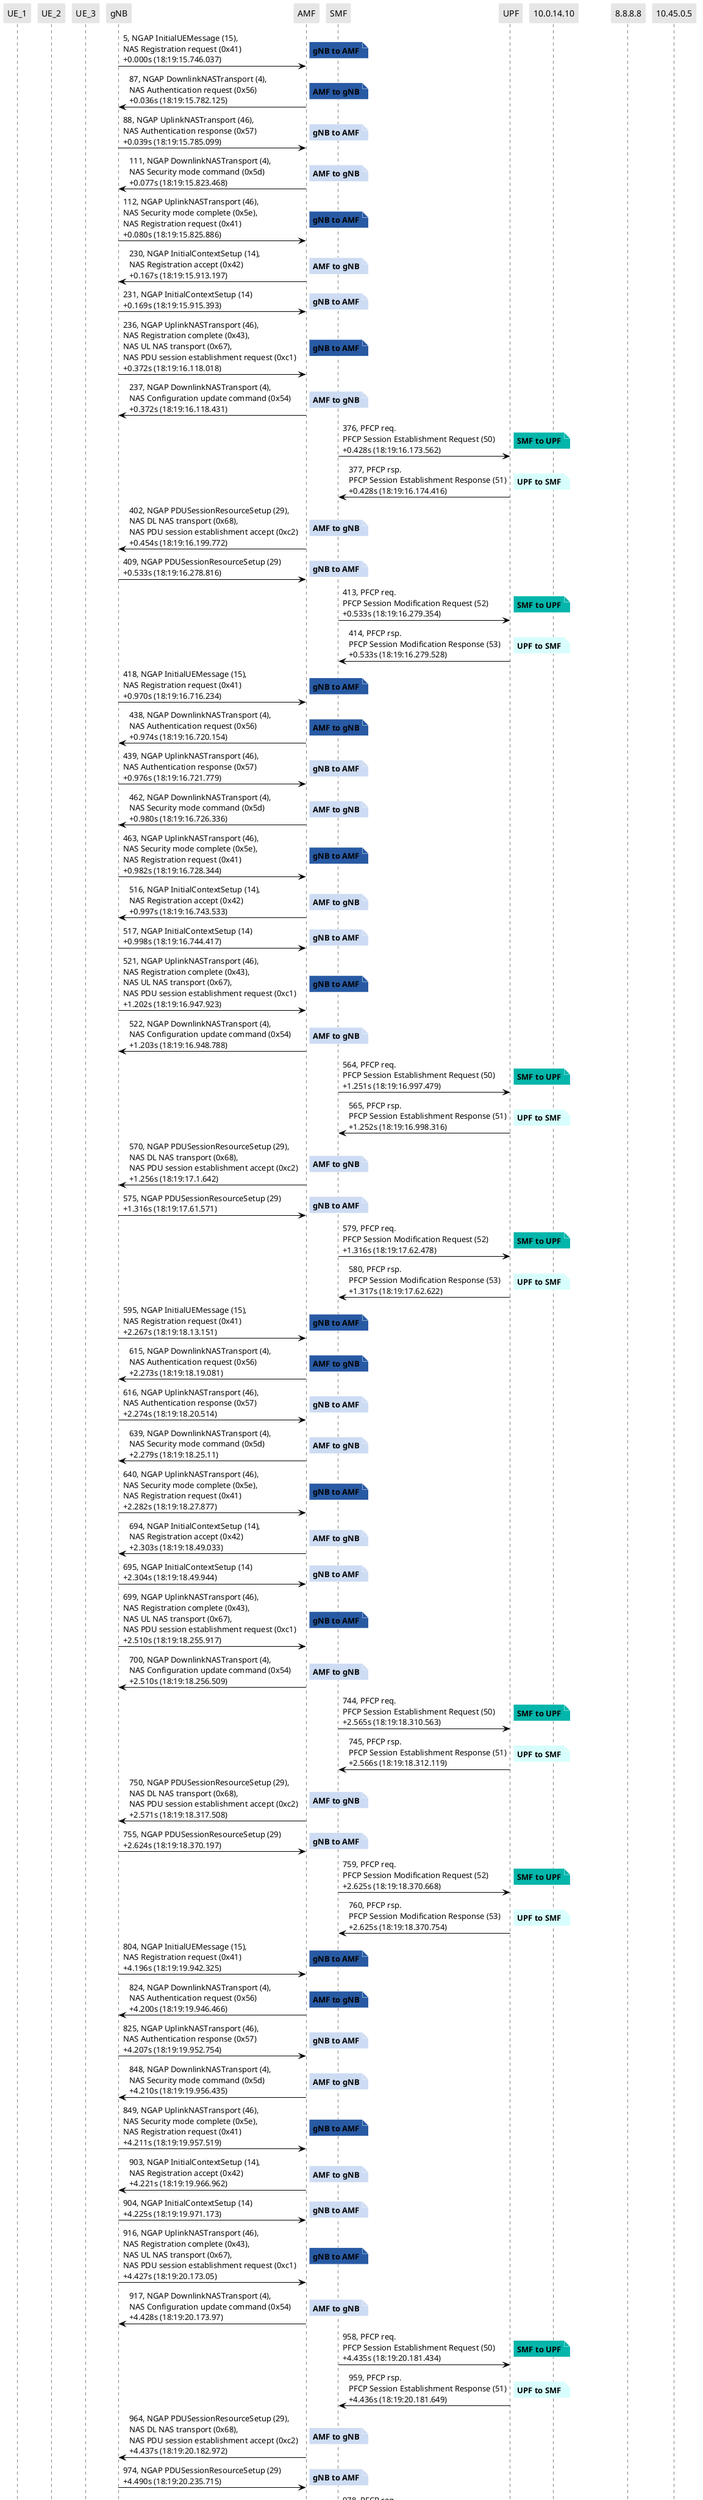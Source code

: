 @startuml
skinparam shadowing false
skinparam NoteBorderColor white
skinparam sequence {
    ArrowColor black
    LifeLineBorderColor black
    LifeLineBackgroundColor black
    ParticipantBorderColor white
    ParticipantBackgroundColor #e6e6e6
}
participant "UE_1"
participant "UE_2"
participant "UE_3"
participant "gNB"
participant "AMF"
participant "SMF"
participant "UPF"
participant "10.0.14.10"
participant "8.8.8.8"
participant "10.45.0.5"

"gNB" -> "AMF": 5, NGAP InitialUEMessage (15),\nNAS Registration request (0x41)\n+0.000s (18:19:15.746.037)

note right #285AA4
**gNB to AMF**
end note

"AMF" -> "gNB": 87, NGAP DownlinkNASTransport (4),\nNAS Authentication request (0x56)\n+0.036s (18:19:15.782.125)

note right #285AA4
**AMF to gNB**
end note

"gNB" -> "AMF": 88, NGAP UplinkNASTransport (46),\nNAS Authentication response (0x57)\n+0.039s (18:19:15.785.099)

note right #CDDCF3
**gNB to AMF**
end note

"AMF" -> "gNB": 111, NGAP DownlinkNASTransport (4),\nNAS Security mode command (0x5d)\n+0.077s (18:19:15.823.468)

note right #CDDCF3
**AMF to gNB**
end note

"gNB" -> "AMF": 112, NGAP UplinkNASTransport (46),\nNAS Security mode complete (0x5e),\nNAS Registration request (0x41)\n+0.080s (18:19:15.825.886)

note right #285AA4
**gNB to AMF**
end note

"AMF" -> "gNB": 230, NGAP InitialContextSetup (14),\nNAS Registration accept (0x42)\n+0.167s (18:19:15.913.197)

note right #CDDCF3
**AMF to gNB**
end note

"gNB" -> "AMF": 231, NGAP InitialContextSetup (14)\n+0.169s (18:19:15.915.393)

note right #CDDCF3
**gNB to AMF**
end note

"gNB" -> "AMF": 236, NGAP UplinkNASTransport (46),\nNAS Registration complete (0x43),\nNAS UL NAS transport (0x67),\nNAS PDU session establishment request (0xc1)\n+0.372s (18:19:16.118.018)

note right #285AA4
**gNB to AMF**
end note

"AMF" -> "gNB": 237, NGAP DownlinkNASTransport (4),\nNAS Configuration update command (0x54)\n+0.372s (18:19:16.118.431)

note right #CDDCF3
**AMF to gNB**
end note

"SMF" -> "UPF": 376, PFCP req.\nPFCP Session Establishment Request (50)\n+0.428s (18:19:16.173.562)

note right #03B5AA
**SMF to UPF**
end note

"UPF" -> "SMF": 377, PFCP rsp.\nPFCP Session Establishment Response (51)\n+0.428s (18:19:16.174.416)

note right #D7FEFC
**UPF to SMF**
end note

"AMF" -> "gNB": 402, NGAP PDUSessionResourceSetup (29),\nNAS DL NAS transport (0x68),\nNAS PDU session establishment accept (0xc2)\n+0.454s (18:19:16.199.772)

note right #CDDCF3
**AMF to gNB**
end note

"gNB" -> "AMF": 409, NGAP PDUSessionResourceSetup (29)\n+0.533s (18:19:16.278.816)

note right #CDDCF3
**gNB to AMF**
end note

"SMF" -> "UPF": 413, PFCP req.\nPFCP Session Modification Request (52)\n+0.533s (18:19:16.279.354)

note right #03B5AA
**SMF to UPF**
end note

"UPF" -> "SMF": 414, PFCP rsp.\nPFCP Session Modification Response (53)\n+0.533s (18:19:16.279.528)

note right #D7FEFC
**UPF to SMF**
end note

"gNB" -> "AMF": 418, NGAP InitialUEMessage (15),\nNAS Registration request (0x41)\n+0.970s (18:19:16.716.234)

note right #285AA4
**gNB to AMF**
end note

"AMF" -> "gNB": 438, NGAP DownlinkNASTransport (4),\nNAS Authentication request (0x56)\n+0.974s (18:19:16.720.154)

note right #285AA4
**AMF to gNB**
end note

"gNB" -> "AMF": 439, NGAP UplinkNASTransport (46),\nNAS Authentication response (0x57)\n+0.976s (18:19:16.721.779)

note right #CDDCF3
**gNB to AMF**
end note

"AMF" -> "gNB": 462, NGAP DownlinkNASTransport (4),\nNAS Security mode command (0x5d)\n+0.980s (18:19:16.726.336)

note right #CDDCF3
**AMF to gNB**
end note

"gNB" -> "AMF": 463, NGAP UplinkNASTransport (46),\nNAS Security mode complete (0x5e),\nNAS Registration request (0x41)\n+0.982s (18:19:16.728.344)

note right #285AA4
**gNB to AMF**
end note

"AMF" -> "gNB": 516, NGAP InitialContextSetup (14),\nNAS Registration accept (0x42)\n+0.997s (18:19:16.743.533)

note right #CDDCF3
**AMF to gNB**
end note

"gNB" -> "AMF": 517, NGAP InitialContextSetup (14)\n+0.998s (18:19:16.744.417)

note right #CDDCF3
**gNB to AMF**
end note

"gNB" -> "AMF": 521, NGAP UplinkNASTransport (46),\nNAS Registration complete (0x43),\nNAS UL NAS transport (0x67),\nNAS PDU session establishment request (0xc1)\n+1.202s (18:19:16.947.923)

note right #285AA4
**gNB to AMF**
end note

"AMF" -> "gNB": 522, NGAP DownlinkNASTransport (4),\nNAS Configuration update command (0x54)\n+1.203s (18:19:16.948.788)

note right #CDDCF3
**AMF to gNB**
end note

"SMF" -> "UPF": 564, PFCP req.\nPFCP Session Establishment Request (50)\n+1.251s (18:19:16.997.479)

note right #03B5AA
**SMF to UPF**
end note

"UPF" -> "SMF": 565, PFCP rsp.\nPFCP Session Establishment Response (51)\n+1.252s (18:19:16.998.316)

note right #D7FEFC
**UPF to SMF**
end note

"AMF" -> "gNB": 570, NGAP PDUSessionResourceSetup (29),\nNAS DL NAS transport (0x68),\nNAS PDU session establishment accept (0xc2)\n+1.256s (18:19:17.1.642)

note right #CDDCF3
**AMF to gNB**
end note

"gNB" -> "AMF": 575, NGAP PDUSessionResourceSetup (29)\n+1.316s (18:19:17.61.571)

note right #CDDCF3
**gNB to AMF**
end note

"SMF" -> "UPF": 579, PFCP req.\nPFCP Session Modification Request (52)\n+1.316s (18:19:17.62.478)

note right #03B5AA
**SMF to UPF**
end note

"UPF" -> "SMF": 580, PFCP rsp.\nPFCP Session Modification Response (53)\n+1.317s (18:19:17.62.622)

note right #D7FEFC
**UPF to SMF**
end note

"gNB" -> "AMF": 595, NGAP InitialUEMessage (15),\nNAS Registration request (0x41)\n+2.267s (18:19:18.13.151)

note right #285AA4
**gNB to AMF**
end note

"AMF" -> "gNB": 615, NGAP DownlinkNASTransport (4),\nNAS Authentication request (0x56)\n+2.273s (18:19:18.19.081)

note right #285AA4
**AMF to gNB**
end note

"gNB" -> "AMF": 616, NGAP UplinkNASTransport (46),\nNAS Authentication response (0x57)\n+2.274s (18:19:18.20.514)

note right #CDDCF3
**gNB to AMF**
end note

"AMF" -> "gNB": 639, NGAP DownlinkNASTransport (4),\nNAS Security mode command (0x5d)\n+2.279s (18:19:18.25.11)

note right #CDDCF3
**AMF to gNB**
end note

"gNB" -> "AMF": 640, NGAP UplinkNASTransport (46),\nNAS Security mode complete (0x5e),\nNAS Registration request (0x41)\n+2.282s (18:19:18.27.877)

note right #285AA4
**gNB to AMF**
end note

"AMF" -> "gNB": 694, NGAP InitialContextSetup (14),\nNAS Registration accept (0x42)\n+2.303s (18:19:18.49.033)

note right #CDDCF3
**AMF to gNB**
end note

"gNB" -> "AMF": 695, NGAP InitialContextSetup (14)\n+2.304s (18:19:18.49.944)

note right #CDDCF3
**gNB to AMF**
end note

"gNB" -> "AMF": 699, NGAP UplinkNASTransport (46),\nNAS Registration complete (0x43),\nNAS UL NAS transport (0x67),\nNAS PDU session establishment request (0xc1)\n+2.510s (18:19:18.255.917)

note right #285AA4
**gNB to AMF**
end note

"AMF" -> "gNB": 700, NGAP DownlinkNASTransport (4),\nNAS Configuration update command (0x54)\n+2.510s (18:19:18.256.509)

note right #CDDCF3
**AMF to gNB**
end note

"SMF" -> "UPF": 744, PFCP req.\nPFCP Session Establishment Request (50)\n+2.565s (18:19:18.310.563)

note right #03B5AA
**SMF to UPF**
end note

"UPF" -> "SMF": 745, PFCP rsp.\nPFCP Session Establishment Response (51)\n+2.566s (18:19:18.312.119)

note right #D7FEFC
**UPF to SMF**
end note

"AMF" -> "gNB": 750, NGAP PDUSessionResourceSetup (29),\nNAS DL NAS transport (0x68),\nNAS PDU session establishment accept (0xc2)\n+2.571s (18:19:18.317.508)

note right #CDDCF3
**AMF to gNB**
end note

"gNB" -> "AMF": 755, NGAP PDUSessionResourceSetup (29)\n+2.624s (18:19:18.370.197)

note right #CDDCF3
**gNB to AMF**
end note

"SMF" -> "UPF": 759, PFCP req.\nPFCP Session Modification Request (52)\n+2.625s (18:19:18.370.668)

note right #03B5AA
**SMF to UPF**
end note

"UPF" -> "SMF": 760, PFCP rsp.\nPFCP Session Modification Response (53)\n+2.625s (18:19:18.370.754)

note right #D7FEFC
**UPF to SMF**
end note

"gNB" -> "AMF": 804, NGAP InitialUEMessage (15),\nNAS Registration request (0x41)\n+4.196s (18:19:19.942.325)

note right #285AA4
**gNB to AMF**
end note

"AMF" -> "gNB": 824, NGAP DownlinkNASTransport (4),\nNAS Authentication request (0x56)\n+4.200s (18:19:19.946.466)

note right #285AA4
**AMF to gNB**
end note

"gNB" -> "AMF": 825, NGAP UplinkNASTransport (46),\nNAS Authentication response (0x57)\n+4.207s (18:19:19.952.754)

note right #CDDCF3
**gNB to AMF**
end note

"AMF" -> "gNB": 848, NGAP DownlinkNASTransport (4),\nNAS Security mode command (0x5d)\n+4.210s (18:19:19.956.435)

note right #CDDCF3
**AMF to gNB**
end note

"gNB" -> "AMF": 849, NGAP UplinkNASTransport (46),\nNAS Security mode complete (0x5e),\nNAS Registration request (0x41)\n+4.211s (18:19:19.957.519)

note right #285AA4
**gNB to AMF**
end note

"AMF" -> "gNB": 903, NGAP InitialContextSetup (14),\nNAS Registration accept (0x42)\n+4.221s (18:19:19.966.962)

note right #CDDCF3
**AMF to gNB**
end note

"gNB" -> "AMF": 904, NGAP InitialContextSetup (14)\n+4.225s (18:19:19.971.173)

note right #CDDCF3
**gNB to AMF**
end note

"gNB" -> "AMF": 916, NGAP UplinkNASTransport (46),\nNAS Registration complete (0x43),\nNAS UL NAS transport (0x67),\nNAS PDU session establishment request (0xc1)\n+4.427s (18:19:20.173.05)

note right #285AA4
**gNB to AMF**
end note

"AMF" -> "gNB": 917, NGAP DownlinkNASTransport (4),\nNAS Configuration update command (0x54)\n+4.428s (18:19:20.173.97)

note right #CDDCF3
**AMF to gNB**
end note

"SMF" -> "UPF": 958, PFCP req.\nPFCP Session Establishment Request (50)\n+4.435s (18:19:20.181.434)

note right #03B5AA
**SMF to UPF**
end note

"UPF" -> "SMF": 959, PFCP rsp.\nPFCP Session Establishment Response (51)\n+4.436s (18:19:20.181.649)

note right #D7FEFC
**UPF to SMF**
end note

"AMF" -> "gNB": 964, NGAP PDUSessionResourceSetup (29),\nNAS DL NAS transport (0x68),\nNAS PDU session establishment accept (0xc2)\n+4.437s (18:19:20.182.972)

note right #CDDCF3
**AMF to gNB**
end note

"gNB" -> "AMF": 974, NGAP PDUSessionResourceSetup (29)\n+4.490s (18:19:20.235.715)

note right #CDDCF3
**gNB to AMF**
end note

"SMF" -> "UPF": 978, PFCP req.\nPFCP Session Modification Request (52)\n+4.491s (18:19:20.237.163)

note right #03B5AA
**SMF to UPF**
end note

"UPF" -> "SMF": 979, PFCP rsp.\nPFCP Session Modification Response (53)\n+4.491s (18:19:20.237.339)

note right #D7FEFC
**UPF to SMF**
end note

"gNB" -> "UPF": 1015, GTP<ICMP> ping req.\n+6.797s (18:19:22.542.668)

note right #5C8001
**gNB to UPF**
end note

"UE_1" -> "8.8.8.8": 1016, ICMP ping req.\n+6.797s (18:19:22.542.773)

note right #5C8001
**UE_1 to 8.8.8.8**
end note

"UPF" -> "8.8.8.8": 1017, ICMP ping req.\n+6.797s (18:19:22.542.795)

note right #5C8001
**UPF to 8.8.8.8**
end note

"8.8.8.8" -> "UPF": 1018, ICMP ping rsp.\n+6.825s (18:19:22.570.891)

note right #EDFEC2
**8.8.8.8 to UPF**
end note

"8.8.8.8" -> "UE_1": 1019, ICMP ping rsp.\n+6.825s (18:19:22.570.935)

note right #EDFEC2
**8.8.8.8 to UE_1**
end note

"UPF" -> "gNB": 1020, GTP<ICMP> ping rsp.\n+6.825s (18:19:22.571.069)

note right #EDFEC2
**UPF to gNB**
end note

"gNB" -> "UPF": 1050, GTP<ICMP> ping req.\n+7.798s (18:19:23.543.975)

note right #5C8001
**gNB to UPF**
end note

"UE_1" -> "8.8.8.8": 1051, ICMP ping req.\n+7.799s (18:19:23.544.596)

note right #5C8001
**UE_1 to 8.8.8.8**
end note

"UPF" -> "8.8.8.8": 1052, ICMP ping req.\n+7.799s (18:19:23.544.623)

note right #5C8001
**UPF to 8.8.8.8**
end note

"8.8.8.8" -> "UPF": 1053, ICMP ping rsp.\n+7.848s (18:19:23.594.029)

note right #EDFEC2
**8.8.8.8 to UPF**
end note

"8.8.8.8" -> "UE_1": 1054, ICMP ping rsp.\n+7.848s (18:19:23.594.108)

note right #EDFEC2
**8.8.8.8 to UE_1**
end note

"UPF" -> "gNB": 1055, GTP<ICMP> ping rsp.\n+7.848s (18:19:23.594.489)

note right #EDFEC2
**UPF to gNB**
end note

"gNB" -> "UPF": 1056, GTP<ICMP> ping req.\n+8.799s (18:19:24.545.096)

note right #5C8001
**gNB to UPF**
end note

"UE_1" -> "8.8.8.8": 1057, ICMP ping req.\n+8.799s (18:19:24.545.189)

note right #5C8001
**UE_1 to 8.8.8.8**
end note

"UPF" -> "8.8.8.8": 1058, ICMP ping req.\n+8.799s (18:19:24.545.204)

note right #5C8001
**UPF to 8.8.8.8**
end note

"8.8.8.8" -> "UPF": 1059, ICMP ping rsp.\n+8.822s (18:19:24.568.102)

note right #EDFEC2
**8.8.8.8 to UPF**
end note

"8.8.8.8" -> "UE_1": 1060, ICMP ping rsp.\n+8.822s (18:19:24.568.131)

note right #EDFEC2
**8.8.8.8 to UE_1**
end note

"UPF" -> "gNB": 1061, GTP<ICMP> ping rsp.\n+8.822s (18:19:24.568.222)

note right #EDFEC2
**UPF to gNB**
end note

"gNB" -> "UPF": 1064, GTP<ICMP> ping req.\n+9.800s (18:19:25.546.233)

note right #5C8001
**gNB to UPF**
end note

"UE_1" -> "8.8.8.8": 1065, ICMP ping req.\n+9.800s (18:19:25.546.307)

note right #5C8001
**UE_1 to 8.8.8.8**
end note

"UPF" -> "8.8.8.8": 1066, ICMP ping req.\n+9.800s (18:19:25.546.32)

note right #5C8001
**UPF to 8.8.8.8**
end note

"8.8.8.8" -> "UPF": 1067, ICMP ping rsp.\n+9.847s (18:19:25.593.032)

note right #EDFEC2
**8.8.8.8 to UPF**
end note

"8.8.8.8" -> "UE_1": 1068, ICMP ping rsp.\n+9.847s (18:19:25.593.069)

note right #EDFEC2
**8.8.8.8 to UE_1**
end note

"UPF" -> "gNB": 1069, GTP<ICMP> ping rsp.\n+9.847s (18:19:25.593.18)

note right #EDFEC2
**UPF to gNB**
end note

"gNB" -> "UPF": 1076, GTP<ICMP> ping req.\n+10.803s (18:19:26.549.356)

note right #5C8001
**gNB to UPF**
end note

"UE_1" -> "8.8.8.8": 1077, ICMP ping req.\n+10.804s (18:19:26.549.777)

note right #5C8001
**UE_1 to 8.8.8.8**
end note

"UPF" -> "8.8.8.8": 1078, ICMP ping req.\n+10.804s (18:19:26.549.856)

note right #5C8001
**UPF to 8.8.8.8**
end note

"8.8.8.8" -> "UPF": 1079, ICMP ping rsp.\n+10.841s (18:19:26.587.243)

note right #EDFEC2
**8.8.8.8 to UPF**
end note

"8.8.8.8" -> "UE_1": 1080, ICMP ping rsp.\n+10.841s (18:19:26.587.27)

note right #EDFEC2
**8.8.8.8 to UE_1**
end note

"UPF" -> "gNB": 1081, GTP<ICMP> ping rsp.\n+10.841s (18:19:26.587.356)

note right #EDFEC2
**UPF to gNB**
end note

"gNB" -> "UPF": 1082, GTP<ICMP> ping req.\n+10.873s (18:19:26.619.524)

note right #5C8001
**gNB to UPF**
end note

"UE_2" -> "8.8.8.8": 1083, ICMP ping req.\n+10.874s (18:19:26.619.684)

note right #5C8001
**UE_2 to 8.8.8.8**
end note

"UPF" -> "8.8.8.8": 1084, ICMP ping req.\n+10.874s (18:19:26.619.716)

note right #5C8001
**UPF to 8.8.8.8**
end note

"8.8.8.8" -> "UPF": 1085, ICMP ping rsp.\n+10.898s (18:19:26.644.258)

note right #EDFEC2
**8.8.8.8 to UPF**
end note

"8.8.8.8" -> "UE_2": 1086, ICMP ping rsp.\n+10.898s (18:19:26.644.286)

note right #EDFEC2
**8.8.8.8 to UE_2**
end note

"UPF" -> "gNB": 1087, GTP<ICMP> ping rsp.\n+10.898s (18:19:26.644.364)

note right #EDFEC2
**UPF to gNB**
end note

"gNB" -> "UPF": 1103, GTP<ICMP> ping req.\n+11.874s (18:19:27.620.366)

note right #5C8001
**gNB to UPF**
end note

"UE_2" -> "8.8.8.8": 1104, ICMP ping req.\n+11.875s (18:19:27.620.636)

note right #5C8001
**UE_2 to 8.8.8.8**
end note

"UPF" -> "8.8.8.8": 1105, ICMP ping req.\n+11.875s (18:19:27.620.66)

note right #5C8001
**UPF to 8.8.8.8**
end note

"8.8.8.8" -> "UPF": 1106, ICMP ping rsp.\n+11.895s (18:19:27.640.568)

note right #EDFEC2
**8.8.8.8 to UPF**
end note

@enduml
